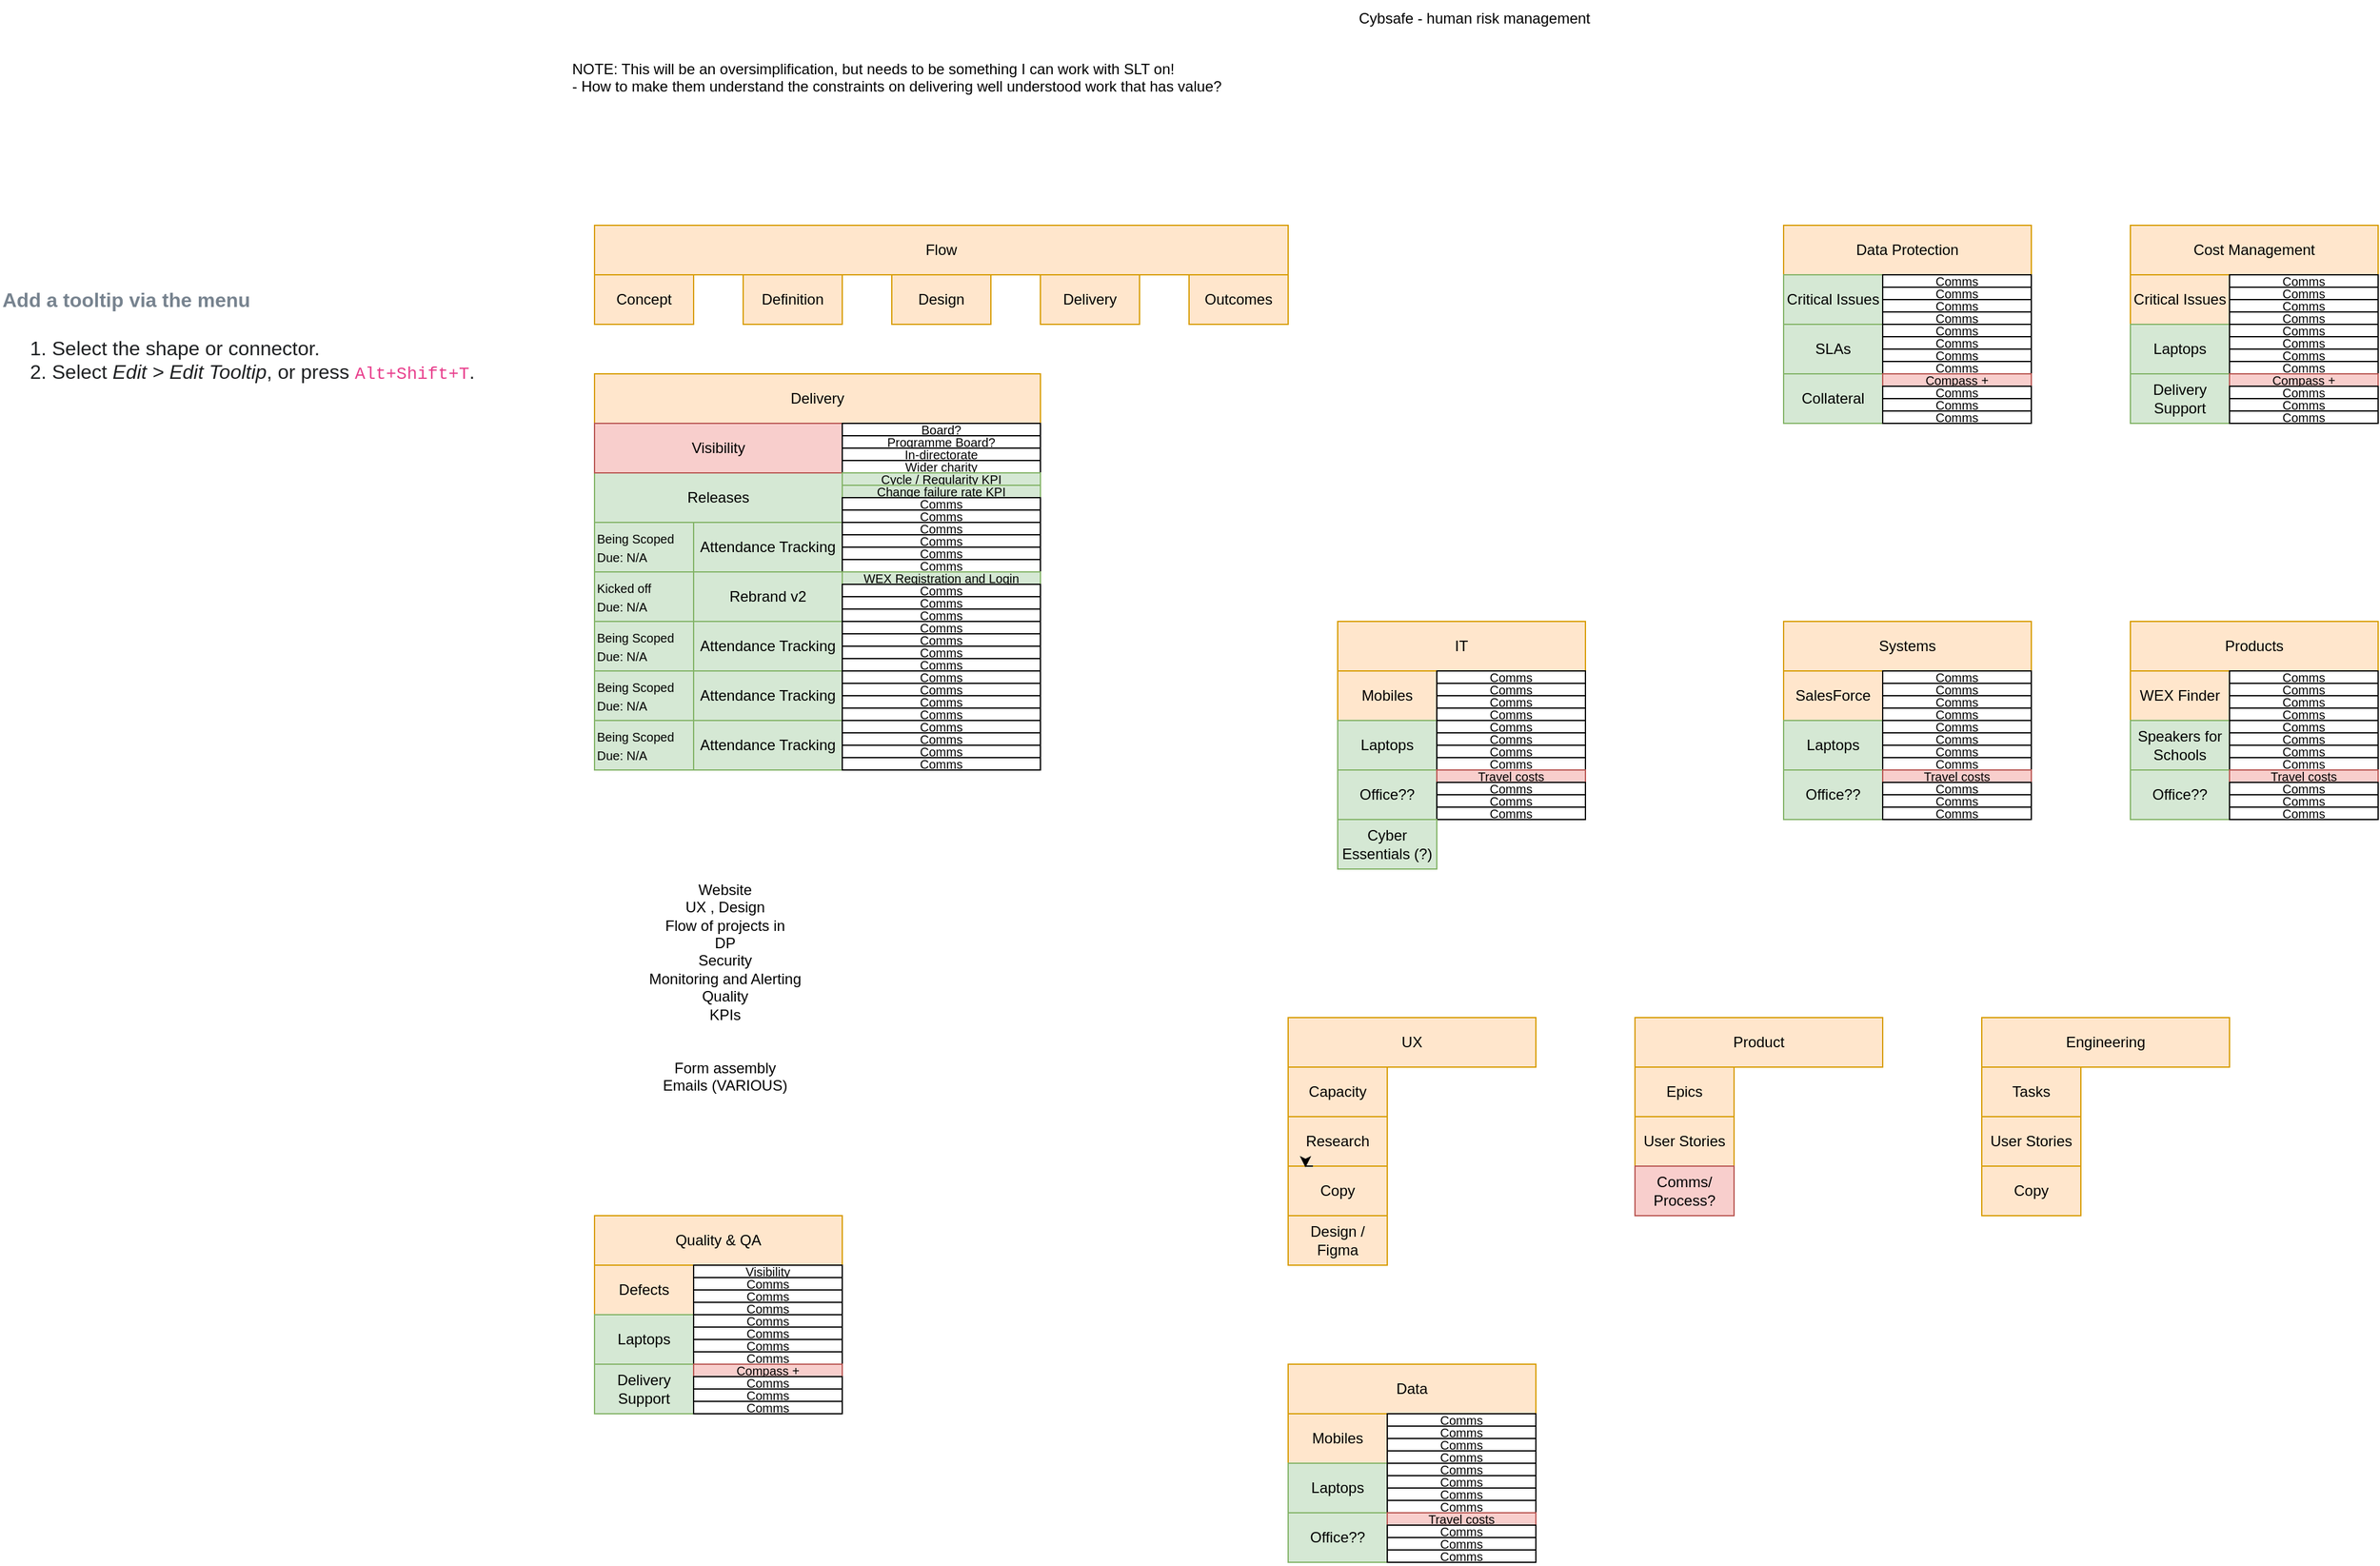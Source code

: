 <mxfile version="28.2.5">
  <diagram name="Page-1" id="2lxO7EbtZyUlad4pOYtL">
    <mxGraphModel dx="2276" dy="1851" grid="1" gridSize="10" guides="1" tooltips="1" connect="1" arrows="1" fold="1" page="1" pageScale="1" pageWidth="850" pageHeight="1100" math="0" shadow="0">
      <root>
        <mxCell id="0" />
        <mxCell id="1" parent="0" />
        <UserObject label="IT" tooltip="- KPIs for IT?&#xa;- What is good vs great?&#xa;- Visibility of capacity?&#xa;" id="mEJ6w_H8EPU12mAF9A9W-1">
          <mxCell style="rounded=0;whiteSpace=wrap;html=1;fillColor=#ffe6cc;strokeColor=#d79b00;" parent="1" vertex="1">
            <mxGeometry x="600" y="360" width="200" height="40" as="geometry" />
          </mxCell>
        </UserObject>
        <mxCell id="mEJ6w_H8EPU12mAF9A9W-2" value="Mobiles" style="rounded=0;whiteSpace=wrap;html=1;fillColor=#ffe6cc;strokeColor=#d79b00;" parent="1" vertex="1">
          <mxGeometry x="600" y="400" width="80" height="40" as="geometry" />
        </mxCell>
        <mxCell id="mEJ6w_H8EPU12mAF9A9W-3" value="&lt;font style=&quot;font-size: 10px;&quot;&gt;Comms&lt;/font&gt;" style="rounded=0;whiteSpace=wrap;html=1;" parent="1" vertex="1">
          <mxGeometry x="680" y="400" width="120" height="10" as="geometry" />
        </mxCell>
        <mxCell id="mEJ6w_H8EPU12mAF9A9W-4" value="&lt;font style=&quot;font-size: 10px;&quot;&gt;Comms&lt;/font&gt;" style="rounded=0;whiteSpace=wrap;html=1;" parent="1" vertex="1">
          <mxGeometry x="680" y="410" width="120" height="10" as="geometry" />
        </mxCell>
        <mxCell id="mEJ6w_H8EPU12mAF9A9W-5" value="&lt;font style=&quot;font-size: 10px;&quot;&gt;Comms&lt;/font&gt;" style="rounded=0;whiteSpace=wrap;html=1;" parent="1" vertex="1">
          <mxGeometry x="680" y="420" width="120" height="10" as="geometry" />
        </mxCell>
        <mxCell id="mEJ6w_H8EPU12mAF9A9W-6" value="&lt;font style=&quot;font-size: 10px;&quot;&gt;Comms&lt;/font&gt;" style="rounded=0;whiteSpace=wrap;html=1;" parent="1" vertex="1">
          <mxGeometry x="680" y="430" width="120" height="10" as="geometry" />
        </mxCell>
        <mxCell id="2G15BkCVdRAN__nvlhu--1" value="Website&lt;div&gt;UX , Design&lt;/div&gt;&lt;div&gt;Flow of projects in&lt;/div&gt;&lt;div&gt;DP&lt;/div&gt;&lt;div&gt;Security&lt;/div&gt;&lt;div&gt;Monitoring and Alerting&lt;/div&gt;&lt;div&gt;Quality&lt;/div&gt;&lt;div&gt;KPIs&lt;/div&gt;&lt;div&gt;&lt;br&gt;&lt;/div&gt;&lt;div&gt;&lt;br&gt;&lt;/div&gt;&lt;div&gt;Form assembly&lt;/div&gt;&lt;div&gt;Emails (VARIOUS)&lt;/div&gt;&lt;div&gt;&lt;br&gt;&lt;/div&gt;&lt;div&gt;&lt;br&gt;&lt;/div&gt;" style="text;html=1;align=center;verticalAlign=middle;resizable=0;points=[];autosize=1;strokeColor=none;fillColor=none;" vertex="1" parent="1">
          <mxGeometry x="30" y="565" width="150" height="210" as="geometry" />
        </mxCell>
        <mxCell id="2G15BkCVdRAN__nvlhu--2" value="&lt;p style=&quot;box-sizing: border-box; margin-top: 0px; margin-bottom: 1rem; color: rgb(119, 131, 143); line-height: 1.7; font-family: Poppins, Helvetica, Arial, sans-serif; font-size: 16px; font-style: normal; font-variant-ligatures: normal; font-variant-caps: normal; font-weight: 400; letter-spacing: normal; orphans: 2; text-align: left; text-indent: 0px; text-transform: none; widows: 2; word-spacing: 0px; -webkit-text-stroke-width: 0px; white-space: normal; background-color: rgb(255, 255, 255); text-decoration-thickness: initial; text-decoration-style: initial; text-decoration-color: initial;&quot;&gt;&lt;strong style=&quot;box-sizing: border-box; font-weight: 600;&quot;&gt;Add a tooltip via the menu&lt;/strong&gt;&lt;/p&gt;&lt;ol style=&quot;box-sizing: border-box; margin-top: 0px; margin-bottom: 1rem; color: rgb(30, 32, 34); font-family: Poppins, Helvetica, Arial, sans-serif; font-size: 16px; font-style: normal; font-variant-ligatures: normal; font-variant-caps: normal; font-weight: 400; letter-spacing: normal; orphans: 2; text-align: left; text-indent: 0px; text-transform: none; widows: 2; word-spacing: 0px; -webkit-text-stroke-width: 0px; white-space: normal; background-color: rgb(255, 255, 255); text-decoration-thickness: initial; text-decoration-style: initial; text-decoration-color: initial;&quot;&gt;&lt;li style=&quot;box-sizing: border-box;&quot;&gt;Select the shape or connector.&lt;/li&gt;&lt;li style=&quot;box-sizing: border-box;&quot;&gt;Select&lt;span&gt;&amp;nbsp;&lt;/span&gt;&lt;em style=&quot;box-sizing: border-box;&quot;&gt;Edit &amp;gt; Edit Tooltip&lt;/em&gt;, or press&lt;span&gt;&amp;nbsp;&lt;/span&gt;&lt;code class=&quot;language-plaintext highlighter-rouge&quot; style=&quot;box-sizing: border-box; font-family: SFMono-Regular, Menlo, Monaco, Consolas, &amp;quot;Liberation Mono&amp;quot;, &amp;quot;Courier New&amp;quot;, monospace; font-size: 14px; color: rgb(232, 62, 140); word-break: break-word;&quot;&gt;Alt+Shift+T&lt;/code&gt;.&lt;/li&gt;&lt;/ol&gt;" style="text;whiteSpace=wrap;html=1;" vertex="1" parent="1">
          <mxGeometry x="-480" y="80" width="410" height="120" as="geometry" />
        </mxCell>
        <UserObject label="Delivery" tooltip="- KPIs for IT?&#xa;- What is good vs great?&#xa;- Visibility of capacity?&#xa;" id="2G15BkCVdRAN__nvlhu--3">
          <mxCell style="rounded=0;whiteSpace=wrap;html=1;fillColor=#ffe6cc;strokeColor=#d79b00;" vertex="1" parent="1">
            <mxGeometry y="160" width="360" height="40" as="geometry" />
          </mxCell>
        </UserObject>
        <mxCell id="2G15BkCVdRAN__nvlhu--4" value="Attendance Tracking" style="rounded=0;whiteSpace=wrap;html=1;fillColor=#d5e8d4;strokeColor=#82b366;" vertex="1" parent="1">
          <mxGeometry x="80" y="280" width="120" height="40" as="geometry" />
        </mxCell>
        <mxCell id="2G15BkCVdRAN__nvlhu--5" value="&lt;font style=&quot;font-size: 10px;&quot;&gt;Comms&lt;/font&gt;" style="rounded=0;whiteSpace=wrap;html=1;" vertex="1" parent="1">
          <mxGeometry x="200" y="280" width="160" height="10" as="geometry" />
        </mxCell>
        <mxCell id="2G15BkCVdRAN__nvlhu--6" value="&lt;font style=&quot;font-size: 10px;&quot;&gt;Comms&lt;/font&gt;" style="rounded=0;whiteSpace=wrap;html=1;" vertex="1" parent="1">
          <mxGeometry x="200" y="290" width="160" height="10" as="geometry" />
        </mxCell>
        <mxCell id="2G15BkCVdRAN__nvlhu--7" value="&lt;font style=&quot;font-size: 10px;&quot;&gt;Comms&lt;/font&gt;" style="rounded=0;whiteSpace=wrap;html=1;" vertex="1" parent="1">
          <mxGeometry x="200" y="300" width="160" height="10" as="geometry" />
        </mxCell>
        <mxCell id="2G15BkCVdRAN__nvlhu--8" value="&lt;font style=&quot;font-size: 10px;&quot;&gt;Comms&lt;/font&gt;" style="rounded=0;whiteSpace=wrap;html=1;" vertex="1" parent="1">
          <mxGeometry x="200" y="310" width="160" height="10" as="geometry" />
        </mxCell>
        <mxCell id="2G15BkCVdRAN__nvlhu--9" value="Laptops" style="rounded=0;whiteSpace=wrap;html=1;fillColor=#d5e8d4;strokeColor=#82b366;" vertex="1" parent="1">
          <mxGeometry x="600" y="440" width="80" height="40" as="geometry" />
        </mxCell>
        <UserObject label="Office??" tooltip="- Why is this here?" id="2G15BkCVdRAN__nvlhu--10">
          <mxCell style="rounded=0;whiteSpace=wrap;html=1;fillColor=#d5e8d4;strokeColor=#82b366;" vertex="1" parent="1">
            <mxGeometry x="600" y="480" width="80" height="40" as="geometry" />
          </mxCell>
        </UserObject>
        <UserObject label="Flow" tooltip="- KPIs for IT?&#xa;- What is good vs great?&#xa;- Visibility of capacity?&#xa;" id="2G15BkCVdRAN__nvlhu--11">
          <mxCell style="rounded=0;whiteSpace=wrap;html=1;fillColor=#ffe6cc;strokeColor=#d79b00;" vertex="1" parent="1">
            <mxGeometry y="40" width="560" height="40" as="geometry" />
          </mxCell>
        </UserObject>
        <mxCell id="2G15BkCVdRAN__nvlhu--12" value="Concept" style="rounded=0;whiteSpace=wrap;html=1;fillColor=#ffe6cc;strokeColor=#d79b00;" vertex="1" parent="1">
          <mxGeometry y="80" width="80" height="40" as="geometry" />
        </mxCell>
        <mxCell id="2G15BkCVdRAN__nvlhu--13" value="Definition" style="rounded=0;whiteSpace=wrap;html=1;fillColor=#ffe6cc;strokeColor=#d79b00;" vertex="1" parent="1">
          <mxGeometry x="120" y="80" width="80" height="40" as="geometry" />
        </mxCell>
        <mxCell id="2G15BkCVdRAN__nvlhu--14" value="Design" style="rounded=0;whiteSpace=wrap;html=1;fillColor=#ffe6cc;strokeColor=#d79b00;" vertex="1" parent="1">
          <mxGeometry x="240" y="80" width="80" height="40" as="geometry" />
        </mxCell>
        <mxCell id="2G15BkCVdRAN__nvlhu--15" value="Delivery" style="rounded=0;whiteSpace=wrap;html=1;fillColor=#ffe6cc;strokeColor=#d79b00;" vertex="1" parent="1">
          <mxGeometry x="360" y="80" width="80" height="40" as="geometry" />
        </mxCell>
        <mxCell id="2G15BkCVdRAN__nvlhu--16" value="Outcomes" style="rounded=0;whiteSpace=wrap;html=1;fillColor=#ffe6cc;strokeColor=#d79b00;" vertex="1" parent="1">
          <mxGeometry x="480" y="80" width="80" height="40" as="geometry" />
        </mxCell>
        <mxCell id="2G15BkCVdRAN__nvlhu--17" value="NOTE: This will be an oversimplification, but needs to be something I can work with SLT on!&lt;div&gt;- How to make them understand the constraints on delivering well understood work that has value?&lt;/div&gt;&lt;div&gt;&lt;br&gt;&lt;/div&gt;&lt;div&gt;&lt;br&gt;&lt;/div&gt;" style="text;html=1;align=left;verticalAlign=middle;resizable=0;points=[];autosize=1;strokeColor=none;fillColor=none;" vertex="1" parent="1">
          <mxGeometry x="-20" y="-100" width="550" height="70" as="geometry" />
        </mxCell>
        <mxCell id="2G15BkCVdRAN__nvlhu--18" value="&lt;font style=&quot;font-size: 10px;&quot;&gt;Comms&lt;/font&gt;" style="rounded=0;whiteSpace=wrap;html=1;" vertex="1" parent="1">
          <mxGeometry x="680" y="440" width="120" height="10" as="geometry" />
        </mxCell>
        <mxCell id="2G15BkCVdRAN__nvlhu--19" value="&lt;font style=&quot;font-size: 10px;&quot;&gt;Comms&lt;/font&gt;" style="rounded=0;whiteSpace=wrap;html=1;" vertex="1" parent="1">
          <mxGeometry x="680" y="450" width="120" height="10" as="geometry" />
        </mxCell>
        <mxCell id="2G15BkCVdRAN__nvlhu--20" value="&lt;font style=&quot;font-size: 10px;&quot;&gt;Comms&lt;/font&gt;" style="rounded=0;whiteSpace=wrap;html=1;" vertex="1" parent="1">
          <mxGeometry x="680" y="460" width="120" height="10" as="geometry" />
        </mxCell>
        <mxCell id="2G15BkCVdRAN__nvlhu--21" value="&lt;font style=&quot;font-size: 10px;&quot;&gt;Comms&lt;/font&gt;" style="rounded=0;whiteSpace=wrap;html=1;" vertex="1" parent="1">
          <mxGeometry x="680" y="470" width="120" height="10" as="geometry" />
        </mxCell>
        <UserObject label="&lt;font style=&quot;font-size: 10px;&quot;&gt;Travel costs&lt;/font&gt;" tooltip="- Andy on remote contract." id="2G15BkCVdRAN__nvlhu--22">
          <mxCell style="rounded=0;whiteSpace=wrap;html=1;fillColor=#f8cecc;strokeColor=#b85450;" vertex="1" parent="1">
            <mxGeometry x="680" y="480" width="120" height="10" as="geometry" />
          </mxCell>
        </UserObject>
        <mxCell id="2G15BkCVdRAN__nvlhu--23" value="&lt;font style=&quot;font-size: 10px;&quot;&gt;Comms&lt;/font&gt;" style="rounded=0;whiteSpace=wrap;html=1;" vertex="1" parent="1">
          <mxGeometry x="680" y="490" width="120" height="10" as="geometry" />
        </mxCell>
        <mxCell id="2G15BkCVdRAN__nvlhu--24" value="&lt;font style=&quot;font-size: 10px;&quot;&gt;Comms&lt;/font&gt;" style="rounded=0;whiteSpace=wrap;html=1;" vertex="1" parent="1">
          <mxGeometry x="680" y="500" width="120" height="10" as="geometry" />
        </mxCell>
        <mxCell id="2G15BkCVdRAN__nvlhu--25" value="&lt;font style=&quot;font-size: 10px;&quot;&gt;Comms&lt;/font&gt;" style="rounded=0;whiteSpace=wrap;html=1;" vertex="1" parent="1">
          <mxGeometry x="680" y="510" width="120" height="10" as="geometry" />
        </mxCell>
        <UserObject label="UX" tooltip="- KPIs for IT?&#xa;- What is good vs great?&#xa;- Visibility of capacity?&#xa;" id="2G15BkCVdRAN__nvlhu--26">
          <mxCell style="rounded=0;whiteSpace=wrap;html=1;fillColor=#ffe6cc;strokeColor=#d79b00;" vertex="1" parent="1">
            <mxGeometry x="560" y="680" width="200" height="40" as="geometry" />
          </mxCell>
        </UserObject>
        <UserObject label="Capacity" tooltip="- KPIs for IT?&#xa;- What is good vs great?&#xa;- Visibility of capacity?&#xa;" id="2G15BkCVdRAN__nvlhu--27">
          <mxCell style="rounded=0;whiteSpace=wrap;html=1;fillColor=#ffe6cc;strokeColor=#d79b00;" vertex="1" parent="1">
            <mxGeometry x="560" y="720" width="80" height="40" as="geometry" />
          </mxCell>
        </UserObject>
        <UserObject label="Research" tooltip="- KPIs for IT?&#xa;- What is good vs great?&#xa;- Visibility of capacity?&#xa;" id="2G15BkCVdRAN__nvlhu--28">
          <mxCell style="rounded=0;whiteSpace=wrap;html=1;fillColor=#ffe6cc;strokeColor=#d79b00;" vertex="1" parent="1">
            <mxGeometry x="560" y="760" width="80" height="40" as="geometry" />
          </mxCell>
        </UserObject>
        <mxCell id="2G15BkCVdRAN__nvlhu--29" value="&lt;font style=&quot;font-size: 10px;&quot;&gt;Being Scoped&lt;/font&gt;&lt;div&gt;&lt;font style=&quot;font-size: 10px;&quot;&gt;Due: N/A&lt;/font&gt;&lt;/div&gt;" style="rounded=0;whiteSpace=wrap;html=1;align=left;fillColor=#d5e8d4;strokeColor=#82b366;" vertex="1" parent="1">
          <mxGeometry y="280" width="80" height="40" as="geometry" />
        </mxCell>
        <mxCell id="2G15BkCVdRAN__nvlhu--30" value="Rebrand v2" style="rounded=0;whiteSpace=wrap;html=1;fillColor=#d5e8d4;strokeColor=#82b366;" vertex="1" parent="1">
          <mxGeometry x="80" y="320" width="120" height="40" as="geometry" />
        </mxCell>
        <mxCell id="2G15BkCVdRAN__nvlhu--31" value="&lt;font style=&quot;font-size: 10px;&quot;&gt;WEX Registration and Login&lt;/font&gt;" style="rounded=0;whiteSpace=wrap;html=1;fillColor=#d5e8d4;strokeColor=#82b366;" vertex="1" parent="1">
          <mxGeometry x="200" y="320" width="160" height="10" as="geometry" />
        </mxCell>
        <mxCell id="2G15BkCVdRAN__nvlhu--32" value="&lt;font style=&quot;font-size: 10px;&quot;&gt;Comms&lt;/font&gt;" style="rounded=0;whiteSpace=wrap;html=1;" vertex="1" parent="1">
          <mxGeometry x="200" y="330" width="160" height="10" as="geometry" />
        </mxCell>
        <mxCell id="2G15BkCVdRAN__nvlhu--33" value="&lt;font style=&quot;font-size: 10px;&quot;&gt;Comms&lt;/font&gt;" style="rounded=0;whiteSpace=wrap;html=1;" vertex="1" parent="1">
          <mxGeometry x="200" y="340" width="160" height="10" as="geometry" />
        </mxCell>
        <mxCell id="2G15BkCVdRAN__nvlhu--34" value="&lt;font style=&quot;font-size: 10px;&quot;&gt;Comms&lt;/font&gt;" style="rounded=0;whiteSpace=wrap;html=1;" vertex="1" parent="1">
          <mxGeometry x="200" y="350" width="160" height="10" as="geometry" />
        </mxCell>
        <mxCell id="2G15BkCVdRAN__nvlhu--35" value="&lt;font style=&quot;font-size: 10px;&quot;&gt;Kicked off&lt;/font&gt;&lt;div&gt;&lt;font style=&quot;font-size: 10px;&quot;&gt;Due: N/A&lt;/font&gt;&lt;/div&gt;" style="rounded=0;whiteSpace=wrap;html=1;align=left;fillColor=#d5e8d4;strokeColor=#82b366;" vertex="1" parent="1">
          <mxGeometry y="320" width="80" height="40" as="geometry" />
        </mxCell>
        <mxCell id="2G15BkCVdRAN__nvlhu--36" value="Attendance Tracking" style="rounded=0;whiteSpace=wrap;html=1;fillColor=#d5e8d4;strokeColor=#82b366;" vertex="1" parent="1">
          <mxGeometry x="80" y="360" width="120" height="40" as="geometry" />
        </mxCell>
        <mxCell id="2G15BkCVdRAN__nvlhu--37" value="&lt;font style=&quot;font-size: 10px;&quot;&gt;Comms&lt;/font&gt;" style="rounded=0;whiteSpace=wrap;html=1;" vertex="1" parent="1">
          <mxGeometry x="200" y="360" width="160" height="10" as="geometry" />
        </mxCell>
        <mxCell id="2G15BkCVdRAN__nvlhu--38" value="&lt;font style=&quot;font-size: 10px;&quot;&gt;Comms&lt;/font&gt;" style="rounded=0;whiteSpace=wrap;html=1;" vertex="1" parent="1">
          <mxGeometry x="200" y="370" width="160" height="10" as="geometry" />
        </mxCell>
        <mxCell id="2G15BkCVdRAN__nvlhu--39" value="&lt;font style=&quot;font-size: 10px;&quot;&gt;Comms&lt;/font&gt;" style="rounded=0;whiteSpace=wrap;html=1;" vertex="1" parent="1">
          <mxGeometry x="200" y="380" width="160" height="10" as="geometry" />
        </mxCell>
        <mxCell id="2G15BkCVdRAN__nvlhu--40" value="&lt;font style=&quot;font-size: 10px;&quot;&gt;Comms&lt;/font&gt;" style="rounded=0;whiteSpace=wrap;html=1;" vertex="1" parent="1">
          <mxGeometry x="200" y="390" width="160" height="10" as="geometry" />
        </mxCell>
        <mxCell id="2G15BkCVdRAN__nvlhu--41" value="&lt;font style=&quot;font-size: 10px;&quot;&gt;Being Scoped&lt;/font&gt;&lt;div&gt;&lt;font style=&quot;font-size: 10px;&quot;&gt;Due: N/A&lt;/font&gt;&lt;/div&gt;" style="rounded=0;whiteSpace=wrap;html=1;align=left;fillColor=#d5e8d4;strokeColor=#82b366;" vertex="1" parent="1">
          <mxGeometry y="360" width="80" height="40" as="geometry" />
        </mxCell>
        <mxCell id="2G15BkCVdRAN__nvlhu--42" value="Attendance Tracking" style="rounded=0;whiteSpace=wrap;html=1;fillColor=#d5e8d4;strokeColor=#82b366;" vertex="1" parent="1">
          <mxGeometry x="80" y="400" width="120" height="40" as="geometry" />
        </mxCell>
        <mxCell id="2G15BkCVdRAN__nvlhu--43" value="&lt;font style=&quot;font-size: 10px;&quot;&gt;Comms&lt;/font&gt;" style="rounded=0;whiteSpace=wrap;html=1;" vertex="1" parent="1">
          <mxGeometry x="200" y="400" width="160" height="10" as="geometry" />
        </mxCell>
        <mxCell id="2G15BkCVdRAN__nvlhu--44" value="&lt;font style=&quot;font-size: 10px;&quot;&gt;Comms&lt;/font&gt;" style="rounded=0;whiteSpace=wrap;html=1;" vertex="1" parent="1">
          <mxGeometry x="200" y="410" width="160" height="10" as="geometry" />
        </mxCell>
        <mxCell id="2G15BkCVdRAN__nvlhu--45" value="&lt;font style=&quot;font-size: 10px;&quot;&gt;Comms&lt;/font&gt;" style="rounded=0;whiteSpace=wrap;html=1;" vertex="1" parent="1">
          <mxGeometry x="200" y="420" width="160" height="10" as="geometry" />
        </mxCell>
        <mxCell id="2G15BkCVdRAN__nvlhu--46" value="&lt;font style=&quot;font-size: 10px;&quot;&gt;Comms&lt;/font&gt;" style="rounded=0;whiteSpace=wrap;html=1;" vertex="1" parent="1">
          <mxGeometry x="200" y="430" width="160" height="10" as="geometry" />
        </mxCell>
        <mxCell id="2G15BkCVdRAN__nvlhu--47" value="&lt;font style=&quot;font-size: 10px;&quot;&gt;Being Scoped&lt;/font&gt;&lt;div&gt;&lt;font style=&quot;font-size: 10px;&quot;&gt;Due: N/A&lt;/font&gt;&lt;/div&gt;" style="rounded=0;whiteSpace=wrap;html=1;align=left;fillColor=#d5e8d4;strokeColor=#82b366;" vertex="1" parent="1">
          <mxGeometry y="400" width="80" height="40" as="geometry" />
        </mxCell>
        <mxCell id="2G15BkCVdRAN__nvlhu--48" value="Attendance Tracking" style="rounded=0;whiteSpace=wrap;html=1;fillColor=#d5e8d4;strokeColor=#82b366;" vertex="1" parent="1">
          <mxGeometry x="80" y="440" width="120" height="40" as="geometry" />
        </mxCell>
        <mxCell id="2G15BkCVdRAN__nvlhu--49" value="&lt;font style=&quot;font-size: 10px;&quot;&gt;Comms&lt;/font&gt;" style="rounded=0;whiteSpace=wrap;html=1;" vertex="1" parent="1">
          <mxGeometry x="200" y="440" width="160" height="10" as="geometry" />
        </mxCell>
        <mxCell id="2G15BkCVdRAN__nvlhu--50" value="&lt;font style=&quot;font-size: 10px;&quot;&gt;Comms&lt;/font&gt;" style="rounded=0;whiteSpace=wrap;html=1;" vertex="1" parent="1">
          <mxGeometry x="200" y="450" width="160" height="10" as="geometry" />
        </mxCell>
        <mxCell id="2G15BkCVdRAN__nvlhu--51" value="&lt;font style=&quot;font-size: 10px;&quot;&gt;Comms&lt;/font&gt;" style="rounded=0;whiteSpace=wrap;html=1;" vertex="1" parent="1">
          <mxGeometry x="200" y="460" width="160" height="10" as="geometry" />
        </mxCell>
        <mxCell id="2G15BkCVdRAN__nvlhu--52" value="&lt;font style=&quot;font-size: 10px;&quot;&gt;Comms&lt;/font&gt;" style="rounded=0;whiteSpace=wrap;html=1;" vertex="1" parent="1">
          <mxGeometry x="200" y="470" width="160" height="10" as="geometry" />
        </mxCell>
        <mxCell id="2G15BkCVdRAN__nvlhu--53" value="&lt;font style=&quot;font-size: 10px;&quot;&gt;Being Scoped&lt;/font&gt;&lt;div&gt;&lt;font style=&quot;font-size: 10px;&quot;&gt;Due: N/A&lt;/font&gt;&lt;/div&gt;" style="rounded=0;whiteSpace=wrap;html=1;align=left;fillColor=#d5e8d4;strokeColor=#82b366;" vertex="1" parent="1">
          <mxGeometry y="440" width="80" height="40" as="geometry" />
        </mxCell>
        <UserObject label="Quality &amp;amp; QA" tooltip="- KPIs for IT?&#xa;- What is good vs great?&#xa;- Visibility of capacity?&#xa;" id="2G15BkCVdRAN__nvlhu--54">
          <mxCell style="rounded=0;whiteSpace=wrap;html=1;fillColor=#ffe6cc;strokeColor=#d79b00;" vertex="1" parent="1">
            <mxGeometry y="840" width="200" height="40" as="geometry" />
          </mxCell>
        </UserObject>
        <mxCell id="2G15BkCVdRAN__nvlhu--55" value="Defects" style="rounded=0;whiteSpace=wrap;html=1;fillColor=#ffe6cc;strokeColor=#d79b00;" vertex="1" parent="1">
          <mxGeometry y="880" width="80" height="40" as="geometry" />
        </mxCell>
        <mxCell id="2G15BkCVdRAN__nvlhu--56" value="&lt;font style=&quot;font-size: 10px;&quot;&gt;Visibility&lt;/font&gt;" style="rounded=0;whiteSpace=wrap;html=1;" vertex="1" parent="1">
          <mxGeometry x="80" y="880" width="120" height="10" as="geometry" />
        </mxCell>
        <mxCell id="2G15BkCVdRAN__nvlhu--57" value="&lt;font style=&quot;font-size: 10px;&quot;&gt;Comms&lt;/font&gt;" style="rounded=0;whiteSpace=wrap;html=1;" vertex="1" parent="1">
          <mxGeometry x="80" y="890" width="120" height="10" as="geometry" />
        </mxCell>
        <mxCell id="2G15BkCVdRAN__nvlhu--58" value="&lt;font style=&quot;font-size: 10px;&quot;&gt;Comms&lt;/font&gt;" style="rounded=0;whiteSpace=wrap;html=1;" vertex="1" parent="1">
          <mxGeometry x="80" y="900" width="120" height="10" as="geometry" />
        </mxCell>
        <mxCell id="2G15BkCVdRAN__nvlhu--59" value="&lt;font style=&quot;font-size: 10px;&quot;&gt;Comms&lt;/font&gt;" style="rounded=0;whiteSpace=wrap;html=1;" vertex="1" parent="1">
          <mxGeometry x="80" y="910" width="120" height="10" as="geometry" />
        </mxCell>
        <mxCell id="2G15BkCVdRAN__nvlhu--60" value="Laptops" style="rounded=0;whiteSpace=wrap;html=1;fillColor=#d5e8d4;strokeColor=#82b366;" vertex="1" parent="1">
          <mxGeometry y="920" width="80" height="40" as="geometry" />
        </mxCell>
        <UserObject label="Delivery Support" tooltip="- Why is this here?" id="2G15BkCVdRAN__nvlhu--61">
          <mxCell style="rounded=0;whiteSpace=wrap;html=1;fillColor=#d5e8d4;strokeColor=#82b366;" vertex="1" parent="1">
            <mxGeometry y="960" width="80" height="40" as="geometry" />
          </mxCell>
        </UserObject>
        <mxCell id="2G15BkCVdRAN__nvlhu--62" value="&lt;font style=&quot;font-size: 10px;&quot;&gt;Comms&lt;/font&gt;" style="rounded=0;whiteSpace=wrap;html=1;" vertex="1" parent="1">
          <mxGeometry x="80" y="920" width="120" height="10" as="geometry" />
        </mxCell>
        <mxCell id="2G15BkCVdRAN__nvlhu--63" value="&lt;font style=&quot;font-size: 10px;&quot;&gt;Comms&lt;/font&gt;" style="rounded=0;whiteSpace=wrap;html=1;" vertex="1" parent="1">
          <mxGeometry x="80" y="930" width="120" height="10" as="geometry" />
        </mxCell>
        <mxCell id="2G15BkCVdRAN__nvlhu--64" value="&lt;font style=&quot;font-size: 10px;&quot;&gt;Comms&lt;/font&gt;" style="rounded=0;whiteSpace=wrap;html=1;" vertex="1" parent="1">
          <mxGeometry x="80" y="940" width="120" height="10" as="geometry" />
        </mxCell>
        <mxCell id="2G15BkCVdRAN__nvlhu--65" value="&lt;font style=&quot;font-size: 10px;&quot;&gt;Comms&lt;/font&gt;" style="rounded=0;whiteSpace=wrap;html=1;" vertex="1" parent="1">
          <mxGeometry x="80" y="950" width="120" height="10" as="geometry" />
        </mxCell>
        <UserObject label="&lt;font style=&quot;font-size: 10px;&quot;&gt;Compass +&lt;/font&gt;" tooltip="- Andy on remote contract." id="2G15BkCVdRAN__nvlhu--66">
          <mxCell style="rounded=0;whiteSpace=wrap;html=1;fillColor=#f8cecc;strokeColor=#b85450;" vertex="1" parent="1">
            <mxGeometry x="80" y="960" width="120" height="10" as="geometry" />
          </mxCell>
        </UserObject>
        <mxCell id="2G15BkCVdRAN__nvlhu--67" value="&lt;font style=&quot;font-size: 10px;&quot;&gt;Comms&lt;/font&gt;" style="rounded=0;whiteSpace=wrap;html=1;" vertex="1" parent="1">
          <mxGeometry x="80" y="970" width="120" height="10" as="geometry" />
        </mxCell>
        <mxCell id="2G15BkCVdRAN__nvlhu--68" value="&lt;font style=&quot;font-size: 10px;&quot;&gt;Comms&lt;/font&gt;" style="rounded=0;whiteSpace=wrap;html=1;" vertex="1" parent="1">
          <mxGeometry x="80" y="980" width="120" height="10" as="geometry" />
        </mxCell>
        <mxCell id="2G15BkCVdRAN__nvlhu--69" value="&lt;font style=&quot;font-size: 10px;&quot;&gt;Comms&lt;/font&gt;" style="rounded=0;whiteSpace=wrap;html=1;" vertex="1" parent="1">
          <mxGeometry x="80" y="990" width="120" height="10" as="geometry" />
        </mxCell>
        <UserObject label="Data Protection" tooltip="- KPIs for IT?&#xa;- What is good vs great?&#xa;- Visibility of capacity?&#xa;" id="2G15BkCVdRAN__nvlhu--70">
          <mxCell style="rounded=0;whiteSpace=wrap;html=1;fillColor=#ffe6cc;strokeColor=#d79b00;" vertex="1" parent="1">
            <mxGeometry x="960" y="40" width="200" height="40" as="geometry" />
          </mxCell>
        </UserObject>
        <mxCell id="2G15BkCVdRAN__nvlhu--71" value="Critical Issues" style="rounded=0;whiteSpace=wrap;html=1;fillColor=#d5e8d4;strokeColor=#82b366;" vertex="1" parent="1">
          <mxGeometry x="960" y="80" width="80" height="40" as="geometry" />
        </mxCell>
        <mxCell id="2G15BkCVdRAN__nvlhu--72" value="&lt;font style=&quot;font-size: 10px;&quot;&gt;Comms&lt;/font&gt;" style="rounded=0;whiteSpace=wrap;html=1;" vertex="1" parent="1">
          <mxGeometry x="1040" y="80" width="120" height="10" as="geometry" />
        </mxCell>
        <mxCell id="2G15BkCVdRAN__nvlhu--73" value="&lt;font style=&quot;font-size: 10px;&quot;&gt;Comms&lt;/font&gt;" style="rounded=0;whiteSpace=wrap;html=1;" vertex="1" parent="1">
          <mxGeometry x="1040" y="90" width="120" height="10" as="geometry" />
        </mxCell>
        <mxCell id="2G15BkCVdRAN__nvlhu--74" value="&lt;font style=&quot;font-size: 10px;&quot;&gt;Comms&lt;/font&gt;" style="rounded=0;whiteSpace=wrap;html=1;" vertex="1" parent="1">
          <mxGeometry x="1040" y="100" width="120" height="10" as="geometry" />
        </mxCell>
        <mxCell id="2G15BkCVdRAN__nvlhu--75" value="&lt;font style=&quot;font-size: 10px;&quot;&gt;Comms&lt;/font&gt;" style="rounded=0;whiteSpace=wrap;html=1;" vertex="1" parent="1">
          <mxGeometry x="1040" y="110" width="120" height="10" as="geometry" />
        </mxCell>
        <mxCell id="2G15BkCVdRAN__nvlhu--76" value="SLAs" style="rounded=0;whiteSpace=wrap;html=1;fillColor=#d5e8d4;strokeColor=#82b366;" vertex="1" parent="1">
          <mxGeometry x="960" y="120" width="80" height="40" as="geometry" />
        </mxCell>
        <UserObject label="Collateral" tooltip="- Why is this here?" id="2G15BkCVdRAN__nvlhu--77">
          <mxCell style="rounded=0;whiteSpace=wrap;html=1;fillColor=#d5e8d4;strokeColor=#82b366;" vertex="1" parent="1">
            <mxGeometry x="960" y="160" width="80" height="40" as="geometry" />
          </mxCell>
        </UserObject>
        <mxCell id="2G15BkCVdRAN__nvlhu--78" value="&lt;font style=&quot;font-size: 10px;&quot;&gt;Comms&lt;/font&gt;" style="rounded=0;whiteSpace=wrap;html=1;" vertex="1" parent="1">
          <mxGeometry x="1040" y="120" width="120" height="10" as="geometry" />
        </mxCell>
        <mxCell id="2G15BkCVdRAN__nvlhu--79" value="&lt;font style=&quot;font-size: 10px;&quot;&gt;Comms&lt;/font&gt;" style="rounded=0;whiteSpace=wrap;html=1;" vertex="1" parent="1">
          <mxGeometry x="1040" y="130" width="120" height="10" as="geometry" />
        </mxCell>
        <mxCell id="2G15BkCVdRAN__nvlhu--80" value="&lt;font style=&quot;font-size: 10px;&quot;&gt;Comms&lt;/font&gt;" style="rounded=0;whiteSpace=wrap;html=1;" vertex="1" parent="1">
          <mxGeometry x="1040" y="140" width="120" height="10" as="geometry" />
        </mxCell>
        <mxCell id="2G15BkCVdRAN__nvlhu--81" value="&lt;font style=&quot;font-size: 10px;&quot;&gt;Comms&lt;/font&gt;" style="rounded=0;whiteSpace=wrap;html=1;" vertex="1" parent="1">
          <mxGeometry x="1040" y="150" width="120" height="10" as="geometry" />
        </mxCell>
        <UserObject label="&lt;font style=&quot;font-size: 10px;&quot;&gt;Compass +&lt;/font&gt;" tooltip="- Andy on remote contract." id="2G15BkCVdRAN__nvlhu--82">
          <mxCell style="rounded=0;whiteSpace=wrap;html=1;fillColor=#f8cecc;strokeColor=#b85450;" vertex="1" parent="1">
            <mxGeometry x="1040" y="160" width="120" height="10" as="geometry" />
          </mxCell>
        </UserObject>
        <mxCell id="2G15BkCVdRAN__nvlhu--83" value="&lt;font style=&quot;font-size: 10px;&quot;&gt;Comms&lt;/font&gt;" style="rounded=0;whiteSpace=wrap;html=1;" vertex="1" parent="1">
          <mxGeometry x="1040" y="170" width="120" height="10" as="geometry" />
        </mxCell>
        <mxCell id="2G15BkCVdRAN__nvlhu--84" value="&lt;font style=&quot;font-size: 10px;&quot;&gt;Comms&lt;/font&gt;" style="rounded=0;whiteSpace=wrap;html=1;" vertex="1" parent="1">
          <mxGeometry x="1040" y="180" width="120" height="10" as="geometry" />
        </mxCell>
        <mxCell id="2G15BkCVdRAN__nvlhu--85" value="&lt;font style=&quot;font-size: 10px;&quot;&gt;Comms&lt;/font&gt;" style="rounded=0;whiteSpace=wrap;html=1;" vertex="1" parent="1">
          <mxGeometry x="1040" y="190" width="120" height="10" as="geometry" />
        </mxCell>
        <UserObject label="Systems" tooltip="- KPIs for IT?&#xa;- What is good vs great?&#xa;- Visibility of capacity?&#xa;" id="2G15BkCVdRAN__nvlhu--86">
          <mxCell style="rounded=0;whiteSpace=wrap;html=1;fillColor=#ffe6cc;strokeColor=#d79b00;" vertex="1" parent="1">
            <mxGeometry x="960" y="360" width="200" height="40" as="geometry" />
          </mxCell>
        </UserObject>
        <mxCell id="2G15BkCVdRAN__nvlhu--87" value="SalesForce" style="rounded=0;whiteSpace=wrap;html=1;fillColor=#ffe6cc;strokeColor=#d79b00;" vertex="1" parent="1">
          <mxGeometry x="960" y="400" width="80" height="40" as="geometry" />
        </mxCell>
        <mxCell id="2G15BkCVdRAN__nvlhu--88" value="&lt;font style=&quot;font-size: 10px;&quot;&gt;Comms&lt;/font&gt;" style="rounded=0;whiteSpace=wrap;html=1;" vertex="1" parent="1">
          <mxGeometry x="1040" y="400" width="120" height="10" as="geometry" />
        </mxCell>
        <mxCell id="2G15BkCVdRAN__nvlhu--89" value="&lt;font style=&quot;font-size: 10px;&quot;&gt;Comms&lt;/font&gt;" style="rounded=0;whiteSpace=wrap;html=1;" vertex="1" parent="1">
          <mxGeometry x="1040" y="410" width="120" height="10" as="geometry" />
        </mxCell>
        <mxCell id="2G15BkCVdRAN__nvlhu--90" value="&lt;font style=&quot;font-size: 10px;&quot;&gt;Comms&lt;/font&gt;" style="rounded=0;whiteSpace=wrap;html=1;" vertex="1" parent="1">
          <mxGeometry x="1040" y="420" width="120" height="10" as="geometry" />
        </mxCell>
        <mxCell id="2G15BkCVdRAN__nvlhu--91" value="&lt;font style=&quot;font-size: 10px;&quot;&gt;Comms&lt;/font&gt;" style="rounded=0;whiteSpace=wrap;html=1;" vertex="1" parent="1">
          <mxGeometry x="1040" y="430" width="120" height="10" as="geometry" />
        </mxCell>
        <mxCell id="2G15BkCVdRAN__nvlhu--92" value="Laptops" style="rounded=0;whiteSpace=wrap;html=1;fillColor=#d5e8d4;strokeColor=#82b366;" vertex="1" parent="1">
          <mxGeometry x="960" y="440" width="80" height="40" as="geometry" />
        </mxCell>
        <UserObject label="Office??" tooltip="- Why is this here?" id="2G15BkCVdRAN__nvlhu--93">
          <mxCell style="rounded=0;whiteSpace=wrap;html=1;fillColor=#d5e8d4;strokeColor=#82b366;" vertex="1" parent="1">
            <mxGeometry x="960" y="480" width="80" height="40" as="geometry" />
          </mxCell>
        </UserObject>
        <mxCell id="2G15BkCVdRAN__nvlhu--94" value="&lt;font style=&quot;font-size: 10px;&quot;&gt;Comms&lt;/font&gt;" style="rounded=0;whiteSpace=wrap;html=1;" vertex="1" parent="1">
          <mxGeometry x="1040" y="440" width="120" height="10" as="geometry" />
        </mxCell>
        <mxCell id="2G15BkCVdRAN__nvlhu--95" value="&lt;font style=&quot;font-size: 10px;&quot;&gt;Comms&lt;/font&gt;" style="rounded=0;whiteSpace=wrap;html=1;" vertex="1" parent="1">
          <mxGeometry x="1040" y="450" width="120" height="10" as="geometry" />
        </mxCell>
        <mxCell id="2G15BkCVdRAN__nvlhu--96" value="&lt;font style=&quot;font-size: 10px;&quot;&gt;Comms&lt;/font&gt;" style="rounded=0;whiteSpace=wrap;html=1;" vertex="1" parent="1">
          <mxGeometry x="1040" y="460" width="120" height="10" as="geometry" />
        </mxCell>
        <mxCell id="2G15BkCVdRAN__nvlhu--97" value="&lt;font style=&quot;font-size: 10px;&quot;&gt;Comms&lt;/font&gt;" style="rounded=0;whiteSpace=wrap;html=1;" vertex="1" parent="1">
          <mxGeometry x="1040" y="470" width="120" height="10" as="geometry" />
        </mxCell>
        <UserObject label="&lt;font style=&quot;font-size: 10px;&quot;&gt;Travel costs&lt;/font&gt;" tooltip="- Andy on remote contract." id="2G15BkCVdRAN__nvlhu--98">
          <mxCell style="rounded=0;whiteSpace=wrap;html=1;fillColor=#f8cecc;strokeColor=#b85450;" vertex="1" parent="1">
            <mxGeometry x="1040" y="480" width="120" height="10" as="geometry" />
          </mxCell>
        </UserObject>
        <mxCell id="2G15BkCVdRAN__nvlhu--99" value="&lt;font style=&quot;font-size: 10px;&quot;&gt;Comms&lt;/font&gt;" style="rounded=0;whiteSpace=wrap;html=1;" vertex="1" parent="1">
          <mxGeometry x="1040" y="490" width="120" height="10" as="geometry" />
        </mxCell>
        <mxCell id="2G15BkCVdRAN__nvlhu--100" value="&lt;font style=&quot;font-size: 10px;&quot;&gt;Comms&lt;/font&gt;" style="rounded=0;whiteSpace=wrap;html=1;" vertex="1" parent="1">
          <mxGeometry x="1040" y="500" width="120" height="10" as="geometry" />
        </mxCell>
        <mxCell id="2G15BkCVdRAN__nvlhu--101" value="&lt;font style=&quot;font-size: 10px;&quot;&gt;Comms&lt;/font&gt;" style="rounded=0;whiteSpace=wrap;html=1;" vertex="1" parent="1">
          <mxGeometry x="1040" y="510" width="120" height="10" as="geometry" />
        </mxCell>
        <UserObject label="Products" tooltip="- KPIs for IT?&#xa;- What is good vs great?&#xa;- Visibility of capacity?&#xa;" id="2G15BkCVdRAN__nvlhu--102">
          <mxCell style="rounded=0;whiteSpace=wrap;html=1;fillColor=#ffe6cc;strokeColor=#d79b00;" vertex="1" parent="1">
            <mxGeometry x="1240" y="360" width="200" height="40" as="geometry" />
          </mxCell>
        </UserObject>
        <mxCell id="2G15BkCVdRAN__nvlhu--103" value="WEX Finder" style="rounded=0;whiteSpace=wrap;html=1;fillColor=#ffe6cc;strokeColor=#d79b00;" vertex="1" parent="1">
          <mxGeometry x="1240" y="400" width="80" height="40" as="geometry" />
        </mxCell>
        <mxCell id="2G15BkCVdRAN__nvlhu--104" value="&lt;font style=&quot;font-size: 10px;&quot;&gt;Comms&lt;/font&gt;" style="rounded=0;whiteSpace=wrap;html=1;" vertex="1" parent="1">
          <mxGeometry x="1320" y="400" width="120" height="10" as="geometry" />
        </mxCell>
        <mxCell id="2G15BkCVdRAN__nvlhu--105" value="&lt;font style=&quot;font-size: 10px;&quot;&gt;Comms&lt;/font&gt;" style="rounded=0;whiteSpace=wrap;html=1;" vertex="1" parent="1">
          <mxGeometry x="1320" y="410" width="120" height="10" as="geometry" />
        </mxCell>
        <mxCell id="2G15BkCVdRAN__nvlhu--106" value="&lt;font style=&quot;font-size: 10px;&quot;&gt;Comms&lt;/font&gt;" style="rounded=0;whiteSpace=wrap;html=1;" vertex="1" parent="1">
          <mxGeometry x="1320" y="420" width="120" height="10" as="geometry" />
        </mxCell>
        <mxCell id="2G15BkCVdRAN__nvlhu--107" value="&lt;font style=&quot;font-size: 10px;&quot;&gt;Comms&lt;/font&gt;" style="rounded=0;whiteSpace=wrap;html=1;" vertex="1" parent="1">
          <mxGeometry x="1320" y="430" width="120" height="10" as="geometry" />
        </mxCell>
        <mxCell id="2G15BkCVdRAN__nvlhu--108" value="Speakers for Schools" style="rounded=0;whiteSpace=wrap;html=1;fillColor=#d5e8d4;strokeColor=#82b366;" vertex="1" parent="1">
          <mxGeometry x="1240" y="440" width="80" height="40" as="geometry" />
        </mxCell>
        <UserObject label="Office??" tooltip="- Why is this here?" id="2G15BkCVdRAN__nvlhu--109">
          <mxCell style="rounded=0;whiteSpace=wrap;html=1;fillColor=#d5e8d4;strokeColor=#82b366;" vertex="1" parent="1">
            <mxGeometry x="1240" y="480" width="80" height="40" as="geometry" />
          </mxCell>
        </UserObject>
        <mxCell id="2G15BkCVdRAN__nvlhu--110" value="&lt;font style=&quot;font-size: 10px;&quot;&gt;Comms&lt;/font&gt;" style="rounded=0;whiteSpace=wrap;html=1;" vertex="1" parent="1">
          <mxGeometry x="1320" y="440" width="120" height="10" as="geometry" />
        </mxCell>
        <mxCell id="2G15BkCVdRAN__nvlhu--111" value="&lt;font style=&quot;font-size: 10px;&quot;&gt;Comms&lt;/font&gt;" style="rounded=0;whiteSpace=wrap;html=1;" vertex="1" parent="1">
          <mxGeometry x="1320" y="450" width="120" height="10" as="geometry" />
        </mxCell>
        <mxCell id="2G15BkCVdRAN__nvlhu--112" value="&lt;font style=&quot;font-size: 10px;&quot;&gt;Comms&lt;/font&gt;" style="rounded=0;whiteSpace=wrap;html=1;" vertex="1" parent="1">
          <mxGeometry x="1320" y="460" width="120" height="10" as="geometry" />
        </mxCell>
        <mxCell id="2G15BkCVdRAN__nvlhu--113" value="&lt;font style=&quot;font-size: 10px;&quot;&gt;Comms&lt;/font&gt;" style="rounded=0;whiteSpace=wrap;html=1;" vertex="1" parent="1">
          <mxGeometry x="1320" y="470" width="120" height="10" as="geometry" />
        </mxCell>
        <UserObject label="&lt;font style=&quot;font-size: 10px;&quot;&gt;Travel costs&lt;/font&gt;" tooltip="- Andy on remote contract." id="2G15BkCVdRAN__nvlhu--114">
          <mxCell style="rounded=0;whiteSpace=wrap;html=1;fillColor=#f8cecc;strokeColor=#b85450;" vertex="1" parent="1">
            <mxGeometry x="1320" y="480" width="120" height="10" as="geometry" />
          </mxCell>
        </UserObject>
        <mxCell id="2G15BkCVdRAN__nvlhu--115" value="&lt;font style=&quot;font-size: 10px;&quot;&gt;Comms&lt;/font&gt;" style="rounded=0;whiteSpace=wrap;html=1;" vertex="1" parent="1">
          <mxGeometry x="1320" y="490" width="120" height="10" as="geometry" />
        </mxCell>
        <mxCell id="2G15BkCVdRAN__nvlhu--116" value="&lt;font style=&quot;font-size: 10px;&quot;&gt;Comms&lt;/font&gt;" style="rounded=0;whiteSpace=wrap;html=1;" vertex="1" parent="1">
          <mxGeometry x="1320" y="500" width="120" height="10" as="geometry" />
        </mxCell>
        <mxCell id="2G15BkCVdRAN__nvlhu--117" value="&lt;font style=&quot;font-size: 10px;&quot;&gt;Comms&lt;/font&gt;" style="rounded=0;whiteSpace=wrap;html=1;" vertex="1" parent="1">
          <mxGeometry x="1320" y="510" width="120" height="10" as="geometry" />
        </mxCell>
        <UserObject label="Data" tooltip="- KPIs for IT?&#xa;- What is good vs great?&#xa;- Visibility of capacity?&#xa;" id="2G15BkCVdRAN__nvlhu--118">
          <mxCell style="rounded=0;whiteSpace=wrap;html=1;fillColor=#ffe6cc;strokeColor=#d79b00;" vertex="1" parent="1">
            <mxGeometry x="560" y="960" width="200" height="40" as="geometry" />
          </mxCell>
        </UserObject>
        <mxCell id="2G15BkCVdRAN__nvlhu--119" value="Mobiles" style="rounded=0;whiteSpace=wrap;html=1;fillColor=#ffe6cc;strokeColor=#d79b00;" vertex="1" parent="1">
          <mxGeometry x="560" y="1000" width="80" height="40" as="geometry" />
        </mxCell>
        <mxCell id="2G15BkCVdRAN__nvlhu--120" value="&lt;font style=&quot;font-size: 10px;&quot;&gt;Comms&lt;/font&gt;" style="rounded=0;whiteSpace=wrap;html=1;" vertex="1" parent="1">
          <mxGeometry x="640" y="1000" width="120" height="10" as="geometry" />
        </mxCell>
        <mxCell id="2G15BkCVdRAN__nvlhu--121" value="&lt;font style=&quot;font-size: 10px;&quot;&gt;Comms&lt;/font&gt;" style="rounded=0;whiteSpace=wrap;html=1;" vertex="1" parent="1">
          <mxGeometry x="640" y="1010" width="120" height="10" as="geometry" />
        </mxCell>
        <mxCell id="2G15BkCVdRAN__nvlhu--122" value="&lt;font style=&quot;font-size: 10px;&quot;&gt;Comms&lt;/font&gt;" style="rounded=0;whiteSpace=wrap;html=1;" vertex="1" parent="1">
          <mxGeometry x="640" y="1020" width="120" height="10" as="geometry" />
        </mxCell>
        <mxCell id="2G15BkCVdRAN__nvlhu--123" value="&lt;font style=&quot;font-size: 10px;&quot;&gt;Comms&lt;/font&gt;" style="rounded=0;whiteSpace=wrap;html=1;" vertex="1" parent="1">
          <mxGeometry x="640" y="1030" width="120" height="10" as="geometry" />
        </mxCell>
        <mxCell id="2G15BkCVdRAN__nvlhu--124" value="Laptops" style="rounded=0;whiteSpace=wrap;html=1;fillColor=#d5e8d4;strokeColor=#82b366;" vertex="1" parent="1">
          <mxGeometry x="560" y="1040" width="80" height="40" as="geometry" />
        </mxCell>
        <UserObject label="Office??" tooltip="- Why is this here?" id="2G15BkCVdRAN__nvlhu--125">
          <mxCell style="rounded=0;whiteSpace=wrap;html=1;fillColor=#d5e8d4;strokeColor=#82b366;" vertex="1" parent="1">
            <mxGeometry x="560" y="1080" width="80" height="40" as="geometry" />
          </mxCell>
        </UserObject>
        <mxCell id="2G15BkCVdRAN__nvlhu--126" value="&lt;font style=&quot;font-size: 10px;&quot;&gt;Comms&lt;/font&gt;" style="rounded=0;whiteSpace=wrap;html=1;" vertex="1" parent="1">
          <mxGeometry x="640" y="1040" width="120" height="10" as="geometry" />
        </mxCell>
        <mxCell id="2G15BkCVdRAN__nvlhu--127" value="&lt;font style=&quot;font-size: 10px;&quot;&gt;Comms&lt;/font&gt;" style="rounded=0;whiteSpace=wrap;html=1;" vertex="1" parent="1">
          <mxGeometry x="640" y="1050" width="120" height="10" as="geometry" />
        </mxCell>
        <mxCell id="2G15BkCVdRAN__nvlhu--128" value="&lt;font style=&quot;font-size: 10px;&quot;&gt;Comms&lt;/font&gt;" style="rounded=0;whiteSpace=wrap;html=1;" vertex="1" parent="1">
          <mxGeometry x="640" y="1060" width="120" height="10" as="geometry" />
        </mxCell>
        <mxCell id="2G15BkCVdRAN__nvlhu--129" value="&lt;font style=&quot;font-size: 10px;&quot;&gt;Comms&lt;/font&gt;" style="rounded=0;whiteSpace=wrap;html=1;" vertex="1" parent="1">
          <mxGeometry x="640" y="1070" width="120" height="10" as="geometry" />
        </mxCell>
        <UserObject label="&lt;font style=&quot;font-size: 10px;&quot;&gt;Travel costs&lt;/font&gt;" tooltip="- Andy on remote contract." id="2G15BkCVdRAN__nvlhu--130">
          <mxCell style="rounded=0;whiteSpace=wrap;html=1;fillColor=#f8cecc;strokeColor=#b85450;" vertex="1" parent="1">
            <mxGeometry x="640" y="1080" width="120" height="10" as="geometry" />
          </mxCell>
        </UserObject>
        <mxCell id="2G15BkCVdRAN__nvlhu--131" value="&lt;font style=&quot;font-size: 10px;&quot;&gt;Comms&lt;/font&gt;" style="rounded=0;whiteSpace=wrap;html=1;" vertex="1" parent="1">
          <mxGeometry x="640" y="1090" width="120" height="10" as="geometry" />
        </mxCell>
        <mxCell id="2G15BkCVdRAN__nvlhu--132" value="&lt;font style=&quot;font-size: 10px;&quot;&gt;Comms&lt;/font&gt;" style="rounded=0;whiteSpace=wrap;html=1;" vertex="1" parent="1">
          <mxGeometry x="640" y="1100" width="120" height="10" as="geometry" />
        </mxCell>
        <mxCell id="2G15BkCVdRAN__nvlhu--133" value="&lt;font style=&quot;font-size: 10px;&quot;&gt;Comms&lt;/font&gt;" style="rounded=0;whiteSpace=wrap;html=1;" vertex="1" parent="1">
          <mxGeometry x="640" y="1110" width="120" height="10" as="geometry" />
        </mxCell>
        <UserObject label="Releases" tooltip="- KPIs for IT?&#xa;- What is good vs great?&#xa;- Visibility of capacity?&#xa;" id="2G15BkCVdRAN__nvlhu--134">
          <mxCell style="rounded=0;whiteSpace=wrap;html=1;fillColor=#d5e8d4;strokeColor=#82b366;" vertex="1" parent="1">
            <mxGeometry y="240" width="200" height="40" as="geometry" />
          </mxCell>
        </UserObject>
        <UserObject label="Visibility" tooltip="- This diagram helps.&#xa;- What else do we need? Should duplicate with programme board.&#xa;" id="2G15BkCVdRAN__nvlhu--135">
          <mxCell style="rounded=0;whiteSpace=wrap;html=1;fillColor=#f8cecc;strokeColor=#b85450;" vertex="1" parent="1">
            <mxGeometry y="200" width="200" height="40" as="geometry" />
          </mxCell>
        </UserObject>
        <mxCell id="2G15BkCVdRAN__nvlhu--137" value="&lt;font style=&quot;font-size: 10px;&quot;&gt;Board?&lt;/font&gt;" style="rounded=0;whiteSpace=wrap;html=1;" vertex="1" parent="1">
          <mxGeometry x="200" y="200" width="160" height="10" as="geometry" />
        </mxCell>
        <mxCell id="2G15BkCVdRAN__nvlhu--138" value="&lt;font style=&quot;font-size: 10px;&quot;&gt;Programme Board?&lt;/font&gt;" style="rounded=0;whiteSpace=wrap;html=1;" vertex="1" parent="1">
          <mxGeometry x="200" y="210" width="160" height="10" as="geometry" />
        </mxCell>
        <mxCell id="2G15BkCVdRAN__nvlhu--139" value="&lt;span style=&quot;font-size: 10px;&quot;&gt;In-directorate&lt;/span&gt;" style="rounded=0;whiteSpace=wrap;html=1;" vertex="1" parent="1">
          <mxGeometry x="200" y="220" width="160" height="10" as="geometry" />
        </mxCell>
        <mxCell id="2G15BkCVdRAN__nvlhu--140" value="&lt;font style=&quot;font-size: 10px;&quot;&gt;Wider charity&lt;/font&gt;" style="rounded=0;whiteSpace=wrap;html=1;" vertex="1" parent="1">
          <mxGeometry x="200" y="230" width="160" height="10" as="geometry" />
        </mxCell>
        <mxCell id="2G15BkCVdRAN__nvlhu--141" value="&lt;font style=&quot;font-size: 10px;&quot;&gt;Cycle / Regularity KPI&lt;/font&gt;" style="rounded=0;whiteSpace=wrap;html=1;fillColor=#d5e8d4;strokeColor=#82b366;" vertex="1" parent="1">
          <mxGeometry x="200" y="240" width="160" height="10" as="geometry" />
        </mxCell>
        <mxCell id="2G15BkCVdRAN__nvlhu--142" value="&lt;font style=&quot;font-size: 10px;&quot;&gt;Change failure rate KPI&lt;/font&gt;" style="rounded=0;whiteSpace=wrap;html=1;fillColor=#d5e8d4;strokeColor=#82b366;" vertex="1" parent="1">
          <mxGeometry x="200" y="250" width="160" height="10" as="geometry" />
        </mxCell>
        <mxCell id="2G15BkCVdRAN__nvlhu--143" value="&lt;font style=&quot;font-size: 10px;&quot;&gt;Comms&lt;/font&gt;" style="rounded=0;whiteSpace=wrap;html=1;" vertex="1" parent="1">
          <mxGeometry x="200" y="260" width="160" height="10" as="geometry" />
        </mxCell>
        <mxCell id="2G15BkCVdRAN__nvlhu--144" value="&lt;font style=&quot;font-size: 10px;&quot;&gt;Comms&lt;/font&gt;" style="rounded=0;whiteSpace=wrap;html=1;" vertex="1" parent="1">
          <mxGeometry x="200" y="270" width="160" height="10" as="geometry" />
        </mxCell>
        <UserObject label="Copy" tooltip="- KPIs for IT?&#xa;- What is good vs great?&#xa;- Visibility of capacity?&#xa;" id="2G15BkCVdRAN__nvlhu--145">
          <mxCell style="rounded=0;whiteSpace=wrap;html=1;fillColor=#ffe6cc;strokeColor=#d79b00;" vertex="1" parent="1">
            <mxGeometry x="560" y="800" width="80" height="40" as="geometry" />
          </mxCell>
        </UserObject>
        <UserObject label="Product" tooltip="- KPIs for IT?&#xa;- What is good vs great?&#xa;- Visibility of capacity?&#xa;" id="2G15BkCVdRAN__nvlhu--147">
          <mxCell style="rounded=0;whiteSpace=wrap;html=1;fillColor=#ffe6cc;strokeColor=#d79b00;" vertex="1" parent="1">
            <mxGeometry x="840" y="680" width="200" height="40" as="geometry" />
          </mxCell>
        </UserObject>
        <UserObject label="Epics" tooltip="- KPIs for IT?&#xa;- What is good vs great?&#xa;- Visibility of capacity?&#xa;" id="2G15BkCVdRAN__nvlhu--148">
          <mxCell style="rounded=0;whiteSpace=wrap;html=1;fillColor=#ffe6cc;strokeColor=#d79b00;" vertex="1" parent="1">
            <mxGeometry x="840" y="720" width="80" height="40" as="geometry" />
          </mxCell>
        </UserObject>
        <UserObject label="User Stories" tooltip="- KPIs for IT?&#xa;- What is good vs great?&#xa;- Visibility of capacity?&#xa;" id="2G15BkCVdRAN__nvlhu--149">
          <mxCell style="rounded=0;whiteSpace=wrap;html=1;fillColor=#ffe6cc;strokeColor=#d79b00;" vertex="1" parent="1">
            <mxGeometry x="840" y="760" width="80" height="40" as="geometry" />
          </mxCell>
        </UserObject>
        <UserObject label="Comms/ Process?" tooltip="- KPIs for IT?&#xa;- What is good vs great?&#xa;- Visibility of capacity?&#xa;" id="2G15BkCVdRAN__nvlhu--150">
          <mxCell style="rounded=0;whiteSpace=wrap;html=1;fillColor=#f8cecc;strokeColor=#b85450;" vertex="1" parent="1">
            <mxGeometry x="840" y="800" width="80" height="40" as="geometry" />
          </mxCell>
        </UserObject>
        <UserObject label="Engineering" tooltip="- KPIs for IT?&#xa;- What is good vs great?&#xa;- Visibility of capacity?&#xa;" id="2G15BkCVdRAN__nvlhu--151">
          <mxCell style="rounded=0;whiteSpace=wrap;html=1;fillColor=#ffe6cc;strokeColor=#d79b00;" vertex="1" parent="1">
            <mxGeometry x="1120" y="680" width="200" height="40" as="geometry" />
          </mxCell>
        </UserObject>
        <UserObject label="Tasks" tooltip="- KPIs for IT?&#xa;- What is good vs great?&#xa;- Visibility of capacity?&#xa;" id="2G15BkCVdRAN__nvlhu--152">
          <mxCell style="rounded=0;whiteSpace=wrap;html=1;fillColor=#ffe6cc;strokeColor=#d79b00;" vertex="1" parent="1">
            <mxGeometry x="1120" y="720" width="80" height="40" as="geometry" />
          </mxCell>
        </UserObject>
        <UserObject label="User Stories" tooltip="- KPIs for IT?&#xa;- What is good vs great?&#xa;- Visibility of capacity?&#xa;" id="2G15BkCVdRAN__nvlhu--153">
          <mxCell style="rounded=0;whiteSpace=wrap;html=1;fillColor=#ffe6cc;strokeColor=#d79b00;" vertex="1" parent="1">
            <mxGeometry x="1120" y="760" width="80" height="40" as="geometry" />
          </mxCell>
        </UserObject>
        <UserObject label="Copy" tooltip="- KPIs for IT?&#xa;- What is good vs great?&#xa;- Visibility of capacity?&#xa;" id="2G15BkCVdRAN__nvlhu--154">
          <mxCell style="rounded=0;whiteSpace=wrap;html=1;fillColor=#ffe6cc;strokeColor=#d79b00;" vertex="1" parent="1">
            <mxGeometry x="1120" y="800" width="80" height="40" as="geometry" />
          </mxCell>
        </UserObject>
        <UserObject label="Design / Figma" tooltip="- KPIs for IT?&#xa;- What is good vs great?&#xa;- Visibility of capacity?&#xa;" id="2G15BkCVdRAN__nvlhu--155">
          <mxCell style="rounded=0;whiteSpace=wrap;html=1;fillColor=#ffe6cc;strokeColor=#d79b00;" vertex="1" parent="1">
            <mxGeometry x="560" y="840" width="80" height="40" as="geometry" />
          </mxCell>
        </UserObject>
        <UserObject label="Cost Management" tooltip="- KPIs for IT?&#xa;- What is good vs great?&#xa;- Visibility of capacity?&#xa;" id="2G15BkCVdRAN__nvlhu--156">
          <mxCell style="rounded=0;whiteSpace=wrap;html=1;fillColor=#ffe6cc;strokeColor=#d79b00;" vertex="1" parent="1">
            <mxGeometry x="1240" y="40" width="200" height="40" as="geometry" />
          </mxCell>
        </UserObject>
        <mxCell id="2G15BkCVdRAN__nvlhu--157" value="Critical Issues" style="rounded=0;whiteSpace=wrap;html=1;fillColor=#ffe6cc;strokeColor=#d79b00;" vertex="1" parent="1">
          <mxGeometry x="1240" y="80" width="80" height="40" as="geometry" />
        </mxCell>
        <mxCell id="2G15BkCVdRAN__nvlhu--158" value="&lt;font style=&quot;font-size: 10px;&quot;&gt;Comms&lt;/font&gt;" style="rounded=0;whiteSpace=wrap;html=1;" vertex="1" parent="1">
          <mxGeometry x="1320" y="80" width="120" height="10" as="geometry" />
        </mxCell>
        <mxCell id="2G15BkCVdRAN__nvlhu--159" value="&lt;font style=&quot;font-size: 10px;&quot;&gt;Comms&lt;/font&gt;" style="rounded=0;whiteSpace=wrap;html=1;" vertex="1" parent="1">
          <mxGeometry x="1320" y="90" width="120" height="10" as="geometry" />
        </mxCell>
        <mxCell id="2G15BkCVdRAN__nvlhu--160" value="&lt;font style=&quot;font-size: 10px;&quot;&gt;Comms&lt;/font&gt;" style="rounded=0;whiteSpace=wrap;html=1;" vertex="1" parent="1">
          <mxGeometry x="1320" y="100" width="120" height="10" as="geometry" />
        </mxCell>
        <mxCell id="2G15BkCVdRAN__nvlhu--161" value="&lt;font style=&quot;font-size: 10px;&quot;&gt;Comms&lt;/font&gt;" style="rounded=0;whiteSpace=wrap;html=1;" vertex="1" parent="1">
          <mxGeometry x="1320" y="110" width="120" height="10" as="geometry" />
        </mxCell>
        <mxCell id="2G15BkCVdRAN__nvlhu--162" value="Laptops" style="rounded=0;whiteSpace=wrap;html=1;fillColor=#d5e8d4;strokeColor=#82b366;" vertex="1" parent="1">
          <mxGeometry x="1240" y="120" width="80" height="40" as="geometry" />
        </mxCell>
        <UserObject label="Delivery Support" tooltip="- Why is this here?" id="2G15BkCVdRAN__nvlhu--163">
          <mxCell style="rounded=0;whiteSpace=wrap;html=1;fillColor=#d5e8d4;strokeColor=#82b366;" vertex="1" parent="1">
            <mxGeometry x="1240" y="160" width="80" height="40" as="geometry" />
          </mxCell>
        </UserObject>
        <mxCell id="2G15BkCVdRAN__nvlhu--164" value="&lt;font style=&quot;font-size: 10px;&quot;&gt;Comms&lt;/font&gt;" style="rounded=0;whiteSpace=wrap;html=1;" vertex="1" parent="1">
          <mxGeometry x="1320" y="120" width="120" height="10" as="geometry" />
        </mxCell>
        <mxCell id="2G15BkCVdRAN__nvlhu--165" value="&lt;font style=&quot;font-size: 10px;&quot;&gt;Comms&lt;/font&gt;" style="rounded=0;whiteSpace=wrap;html=1;" vertex="1" parent="1">
          <mxGeometry x="1320" y="130" width="120" height="10" as="geometry" />
        </mxCell>
        <mxCell id="2G15BkCVdRAN__nvlhu--166" value="&lt;font style=&quot;font-size: 10px;&quot;&gt;Comms&lt;/font&gt;" style="rounded=0;whiteSpace=wrap;html=1;" vertex="1" parent="1">
          <mxGeometry x="1320" y="140" width="120" height="10" as="geometry" />
        </mxCell>
        <mxCell id="2G15BkCVdRAN__nvlhu--167" value="&lt;font style=&quot;font-size: 10px;&quot;&gt;Comms&lt;/font&gt;" style="rounded=0;whiteSpace=wrap;html=1;" vertex="1" parent="1">
          <mxGeometry x="1320" y="150" width="120" height="10" as="geometry" />
        </mxCell>
        <UserObject label="&lt;font style=&quot;font-size: 10px;&quot;&gt;Compass +&lt;/font&gt;" tooltip="- Andy on remote contract." id="2G15BkCVdRAN__nvlhu--168">
          <mxCell style="rounded=0;whiteSpace=wrap;html=1;fillColor=#f8cecc;strokeColor=#b85450;" vertex="1" parent="1">
            <mxGeometry x="1320" y="160" width="120" height="10" as="geometry" />
          </mxCell>
        </UserObject>
        <mxCell id="2G15BkCVdRAN__nvlhu--169" value="&lt;font style=&quot;font-size: 10px;&quot;&gt;Comms&lt;/font&gt;" style="rounded=0;whiteSpace=wrap;html=1;" vertex="1" parent="1">
          <mxGeometry x="1320" y="170" width="120" height="10" as="geometry" />
        </mxCell>
        <mxCell id="2G15BkCVdRAN__nvlhu--170" value="&lt;font style=&quot;font-size: 10px;&quot;&gt;Comms&lt;/font&gt;" style="rounded=0;whiteSpace=wrap;html=1;" vertex="1" parent="1">
          <mxGeometry x="1320" y="180" width="120" height="10" as="geometry" />
        </mxCell>
        <mxCell id="2G15BkCVdRAN__nvlhu--171" value="&lt;font style=&quot;font-size: 10px;&quot;&gt;Comms&lt;/font&gt;" style="rounded=0;whiteSpace=wrap;html=1;" vertex="1" parent="1">
          <mxGeometry x="1320" y="190" width="120" height="10" as="geometry" />
        </mxCell>
        <mxCell id="2G15BkCVdRAN__nvlhu--172" value="Cybsafe - human risk management" style="text;html=1;align=center;verticalAlign=middle;resizable=0;points=[];autosize=1;strokeColor=none;fillColor=none;" vertex="1" parent="1">
          <mxGeometry x="605" y="-142" width="210" height="30" as="geometry" />
        </mxCell>
        <UserObject label="Cyber Essentials (?)" tooltip="- Why is this here?" id="2G15BkCVdRAN__nvlhu--173">
          <mxCell style="rounded=0;whiteSpace=wrap;html=1;fillColor=#d5e8d4;strokeColor=#82b366;" vertex="1" parent="1">
            <mxGeometry x="600" y="520" width="80" height="40" as="geometry" />
          </mxCell>
        </UserObject>
        <mxCell id="2G15BkCVdRAN__nvlhu--174" style="edgeStyle=orthogonalEdgeStyle;rounded=0;orthogonalLoop=1;jettySize=auto;html=1;exitX=0.25;exitY=0;exitDx=0;exitDy=0;entryX=0.175;entryY=0.025;entryDx=0;entryDy=0;entryPerimeter=0;" edge="1" parent="1" source="2G15BkCVdRAN__nvlhu--145" target="2G15BkCVdRAN__nvlhu--145">
          <mxGeometry relative="1" as="geometry" />
        </mxCell>
      </root>
    </mxGraphModel>
  </diagram>
</mxfile>
